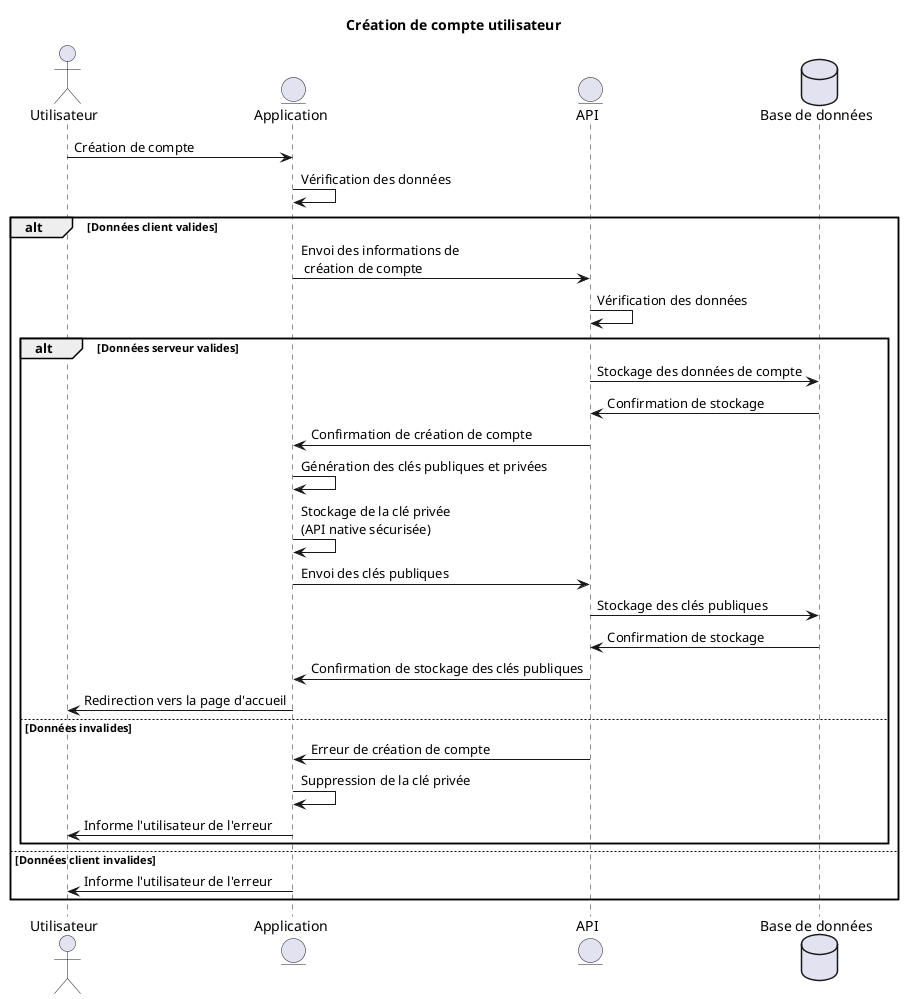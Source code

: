 @startuml login-sequence
title Création de compte utilisateur
actor Utilisateur as User
entity "Application" as Client
entity API
database "Base de données" as Database

User -> Client : Création de compte
Client -> Client : Vérification des données 
alt Données client valides
    Client -> API : Envoi des informations de\n création de compte
    API -> API : Vérification des données
    alt Données serveur valides 
        API -> Database : Stockage des données de compte
        Database -> API : Confirmation de stockage
        API -> Client : Confirmation de création de compte
        Client -> Client : Génération des clés publiques et privées
        Client -> Client : Stockage de la clé privée\n(API native sécurisée)
        Client -> API : Envoi des clés publiques
        API -> Database : Stockage des clés publiques
        Database -> API : Confirmation de stockage
        API -> Client : Confirmation de stockage des clés publiques
        Client -> User : Redirection vers la page d'accueil
    else Données invalides 
        API -> Client : Erreur de création de compte
        Client -> Client : Suppression de la clé privée
        Client -> User : Informe l'utilisateur de l'erreur
    end
else Données client invalides 
    Client -> User : Informe l'utilisateur de l'erreur
end
@enduml
